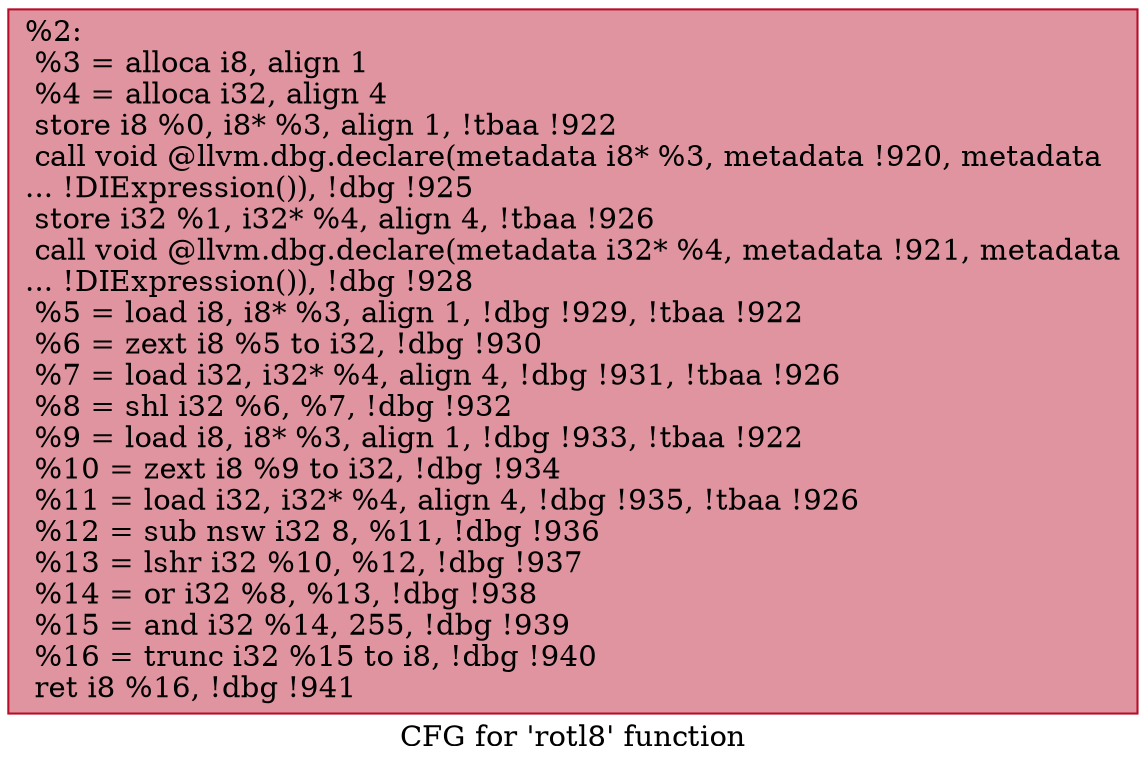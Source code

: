 digraph "CFG for 'rotl8' function" {
	label="CFG for 'rotl8' function";

	Node0xe67c50 [shape=record,color="#b70d28ff", style=filled, fillcolor="#b70d2870",label="{%2:\l  %3 = alloca i8, align 1\l  %4 = alloca i32, align 4\l  store i8 %0, i8* %3, align 1, !tbaa !922\l  call void @llvm.dbg.declare(metadata i8* %3, metadata !920, metadata\l... !DIExpression()), !dbg !925\l  store i32 %1, i32* %4, align 4, !tbaa !926\l  call void @llvm.dbg.declare(metadata i32* %4, metadata !921, metadata\l... !DIExpression()), !dbg !928\l  %5 = load i8, i8* %3, align 1, !dbg !929, !tbaa !922\l  %6 = zext i8 %5 to i32, !dbg !930\l  %7 = load i32, i32* %4, align 4, !dbg !931, !tbaa !926\l  %8 = shl i32 %6, %7, !dbg !932\l  %9 = load i8, i8* %3, align 1, !dbg !933, !tbaa !922\l  %10 = zext i8 %9 to i32, !dbg !934\l  %11 = load i32, i32* %4, align 4, !dbg !935, !tbaa !926\l  %12 = sub nsw i32 8, %11, !dbg !936\l  %13 = lshr i32 %10, %12, !dbg !937\l  %14 = or i32 %8, %13, !dbg !938\l  %15 = and i32 %14, 255, !dbg !939\l  %16 = trunc i32 %15 to i8, !dbg !940\l  ret i8 %16, !dbg !941\l}"];
}
